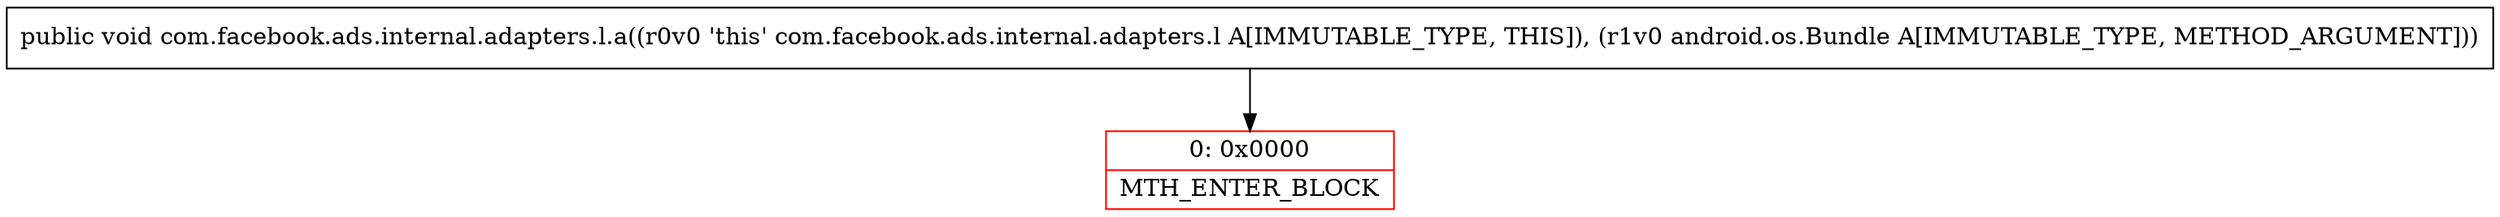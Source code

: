 digraph "CFG forcom.facebook.ads.internal.adapters.l.a(Landroid\/os\/Bundle;)V" {
subgraph cluster_Region_2007657825 {
label = "R(0)";
node [shape=record,color=blue];
}
Node_0 [shape=record,color=red,label="{0\:\ 0x0000|MTH_ENTER_BLOCK\l}"];
MethodNode[shape=record,label="{public void com.facebook.ads.internal.adapters.l.a((r0v0 'this' com.facebook.ads.internal.adapters.l A[IMMUTABLE_TYPE, THIS]), (r1v0 android.os.Bundle A[IMMUTABLE_TYPE, METHOD_ARGUMENT])) }"];
MethodNode -> Node_0;
}

